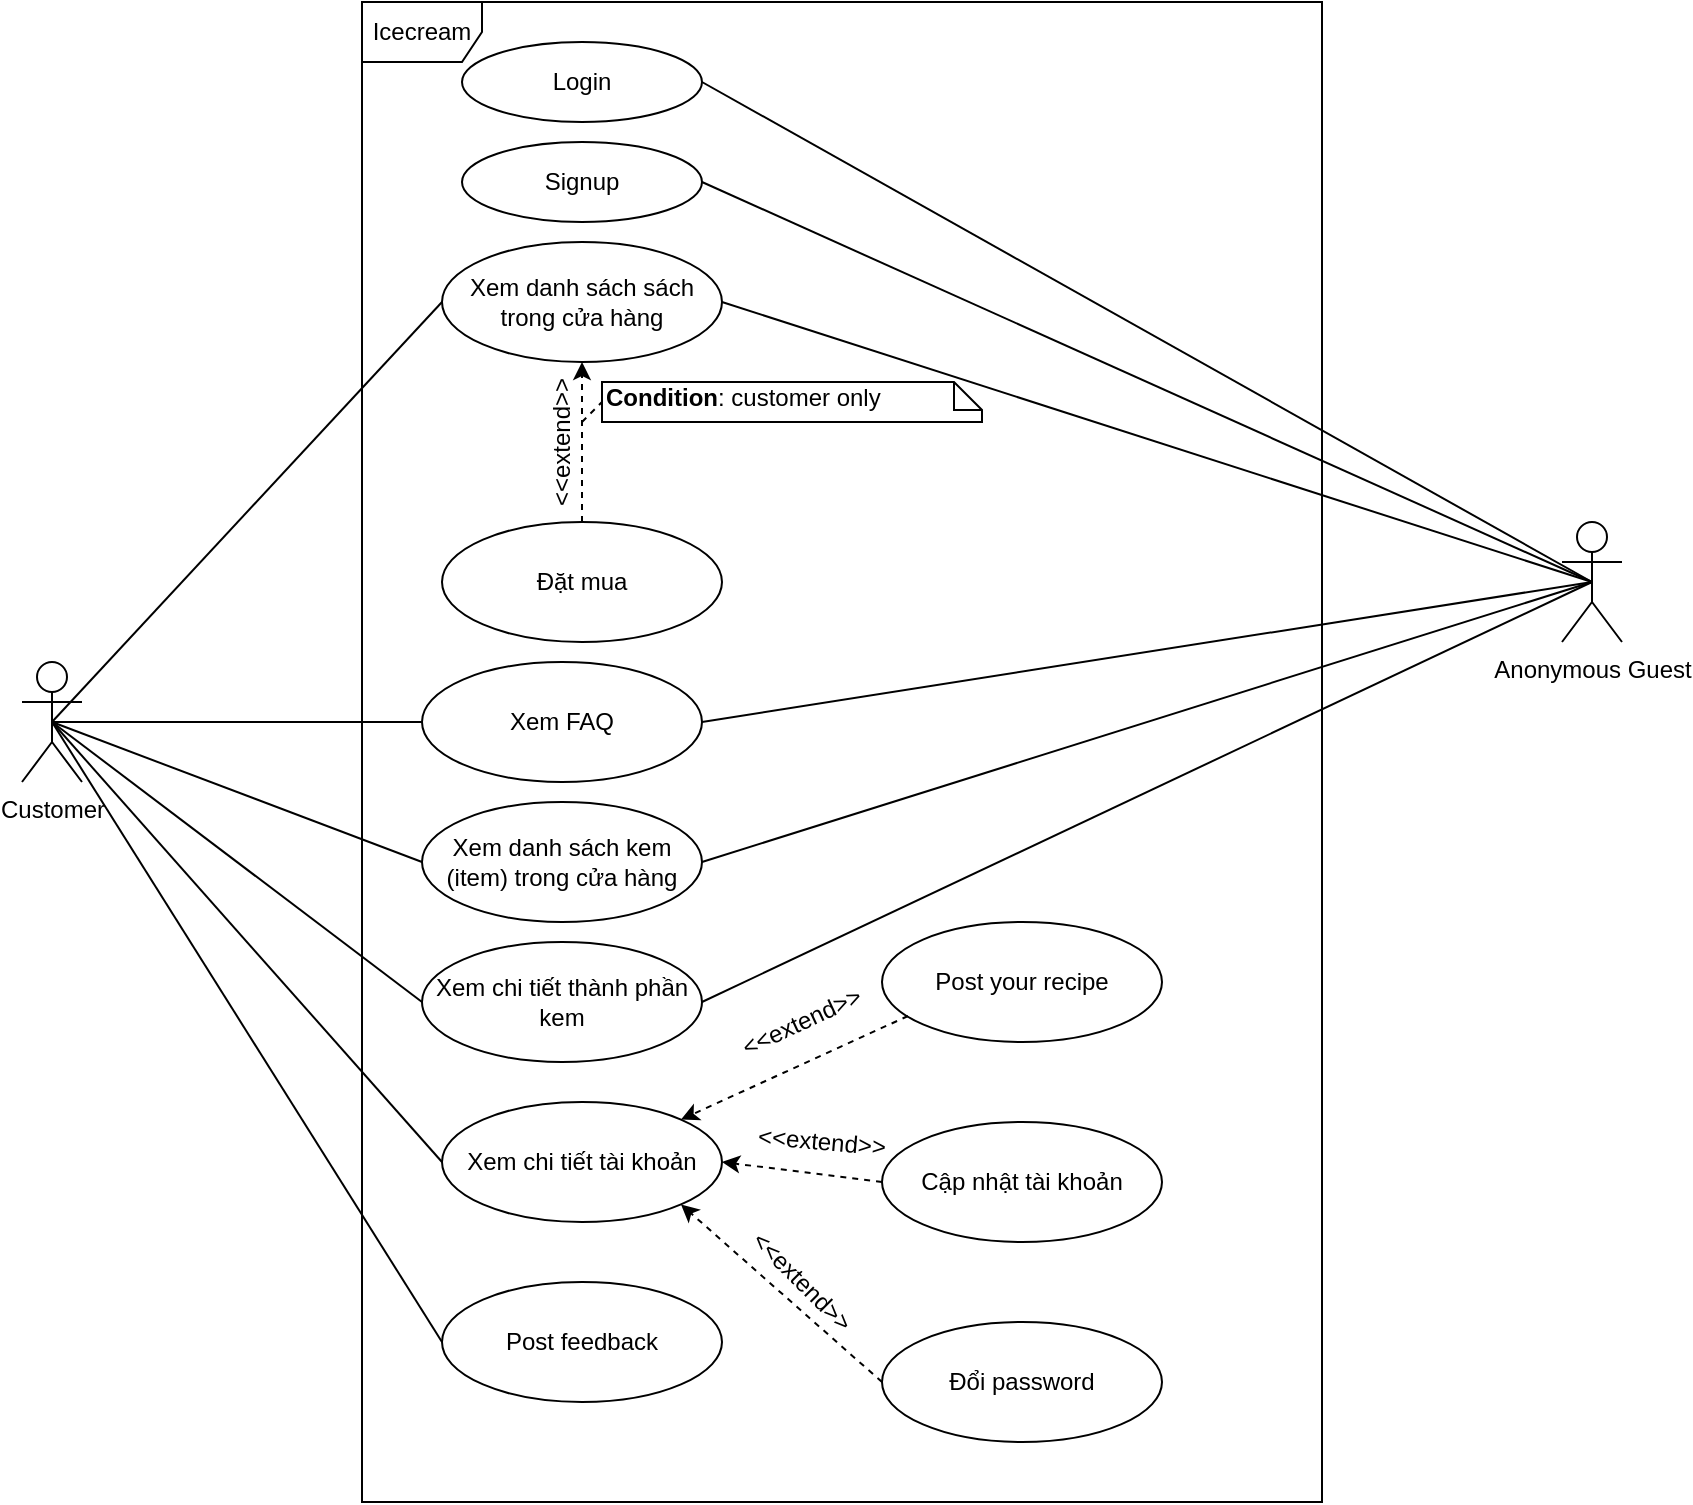 <mxfile version="13.7.9" type="device"><diagram id="n8R9qzl05N-T2WD6xA0J" name="Page-1"><mxGraphModel dx="868" dy="479" grid="1" gridSize="10" guides="1" tooltips="1" connect="1" arrows="1" fold="1" page="1" pageScale="1" pageWidth="850" pageHeight="1100" math="0" shadow="0"><root><mxCell id="0"/><mxCell id="1" parent="0"/><mxCell id="Mgb5q0xnN3SppXfnOw7O-1" value="Anonymous Guest" style="shape=umlActor;verticalLabelPosition=bottom;verticalAlign=top;html=1;" parent="1" vertex="1"><mxGeometry x="840" y="290" width="30" height="60" as="geometry"/></mxCell><mxCell id="Mgb5q0xnN3SppXfnOw7O-2" value="Customer" style="shape=umlActor;verticalLabelPosition=bottom;verticalAlign=top;html=1;" parent="1" vertex="1"><mxGeometry x="70" y="360" width="30" height="60" as="geometry"/></mxCell><mxCell id="Mgb5q0xnN3SppXfnOw7O-3" value="Icecream" style="shape=umlFrame;whiteSpace=wrap;html=1;" parent="1" vertex="1"><mxGeometry x="240" y="30" width="480" height="750" as="geometry"/></mxCell><mxCell id="Mgb5q0xnN3SppXfnOw7O-6" value="Login" style="ellipse;whiteSpace=wrap;html=1;" parent="1" vertex="1"><mxGeometry x="290" y="50" width="120" height="40" as="geometry"/></mxCell><mxCell id="Mgb5q0xnN3SppXfnOw7O-7" value="Signup" style="ellipse;whiteSpace=wrap;html=1;" parent="1" vertex="1"><mxGeometry x="290" y="100" width="120" height="40" as="geometry"/></mxCell><mxCell id="Mgb5q0xnN3SppXfnOw7O-8" value="Xem danh sách kem (item) trong cửa hàng" style="ellipse;whiteSpace=wrap;html=1;" parent="1" vertex="1"><mxGeometry x="270" y="430" width="140" height="60" as="geometry"/></mxCell><mxCell id="Mgb5q0xnN3SppXfnOw7O-10" value="Xem chi tiết thành phần kem" style="ellipse;whiteSpace=wrap;html=1;" parent="1" vertex="1"><mxGeometry x="270" y="500" width="140" height="60" as="geometry"/></mxCell><mxCell id="Mgb5q0xnN3SppXfnOw7O-11" value="Xem danh sách sách trong cửa hàng" style="ellipse;whiteSpace=wrap;html=1;" parent="1" vertex="1"><mxGeometry x="280" y="150" width="140" height="60" as="geometry"/></mxCell><mxCell id="Mgb5q0xnN3SppXfnOw7O-12" value="Xem chi tiết tài khoản" style="ellipse;whiteSpace=wrap;html=1;" parent="1" vertex="1"><mxGeometry x="280" y="580" width="140" height="60" as="geometry"/></mxCell><mxCell id="Mgb5q0xnN3SppXfnOw7O-13" value="Đổi password" style="ellipse;whiteSpace=wrap;html=1;" parent="1" vertex="1"><mxGeometry x="500" y="690" width="140" height="60" as="geometry"/></mxCell><mxCell id="Mgb5q0xnN3SppXfnOw7O-14" value="Đặt mua" style="ellipse;whiteSpace=wrap;html=1;" parent="1" vertex="1"><mxGeometry x="280" y="290" width="140" height="60" as="geometry"/></mxCell><mxCell id="Mgb5q0xnN3SppXfnOw7O-16" value="&amp;lt;&amp;lt;extend&amp;gt;&amp;gt;" style="text;html=1;strokeColor=none;fillColor=none;align=center;verticalAlign=middle;whiteSpace=wrap;rounded=0;rotation=5;" parent="1" vertex="1"><mxGeometry x="450" y="590" width="40" height="20" as="geometry"/></mxCell><mxCell id="Mgb5q0xnN3SppXfnOw7O-17" value="" style="endArrow=classic;html=1;entryX=1;entryY=1;entryDx=0;entryDy=0;exitX=0;exitY=0.5;exitDx=0;exitDy=0;dashed=1;" parent="1" source="Mgb5q0xnN3SppXfnOw7O-13" target="Mgb5q0xnN3SppXfnOw7O-12" edge="1"><mxGeometry width="50" height="50" relative="1" as="geometry"><mxPoint x="380" y="770" as="sourcePoint"/><mxPoint x="430" y="720" as="targetPoint"/></mxGeometry></mxCell><mxCell id="Mgb5q0xnN3SppXfnOw7O-18" value="Cập nhật tài khoản" style="ellipse;whiteSpace=wrap;html=1;" parent="1" vertex="1"><mxGeometry x="500" y="590" width="140" height="60" as="geometry"/></mxCell><mxCell id="Mgb5q0xnN3SppXfnOw7O-19" value="&amp;lt;&amp;lt;extend&amp;gt;&amp;gt;" style="text;html=1;strokeColor=none;fillColor=none;align=center;verticalAlign=middle;whiteSpace=wrap;rounded=0;rotation=45;" parent="1" vertex="1"><mxGeometry x="440" y="660" width="40" height="20" as="geometry"/></mxCell><mxCell id="Mgb5q0xnN3SppXfnOw7O-20" value="" style="endArrow=classic;html=1;entryX=1;entryY=0.5;entryDx=0;entryDy=0;exitX=0;exitY=0.5;exitDx=0;exitDy=0;dashed=1;" parent="1" source="Mgb5q0xnN3SppXfnOw7O-18" target="Mgb5q0xnN3SppXfnOw7O-12" edge="1"><mxGeometry width="50" height="50" relative="1" as="geometry"><mxPoint x="530" y="780" as="sourcePoint"/><mxPoint x="565.503" y="691.213" as="targetPoint"/></mxGeometry></mxCell><mxCell id="Mgb5q0xnN3SppXfnOw7O-21" value="Post your recipe" style="ellipse;whiteSpace=wrap;html=1;" parent="1" vertex="1"><mxGeometry x="500" y="490" width="140" height="60" as="geometry"/></mxCell><mxCell id="Mgb5q0xnN3SppXfnOw7O-22" value="&amp;lt;&amp;lt;extend&amp;gt;&amp;gt;" style="text;html=1;strokeColor=none;fillColor=none;align=center;verticalAlign=middle;whiteSpace=wrap;rounded=0;rotation=-25;" parent="1" vertex="1"><mxGeometry x="440" y="530" width="40" height="20" as="geometry"/></mxCell><mxCell id="Mgb5q0xnN3SppXfnOw7O-23" value="" style="endArrow=classic;html=1;entryX=1;entryY=0;entryDx=0;entryDy=0;dashed=1;" parent="1" target="Mgb5q0xnN3SppXfnOw7O-12" edge="1"><mxGeometry width="50" height="50" relative="1" as="geometry"><mxPoint x="513" y="537" as="sourcePoint"/><mxPoint x="765.503" y="681.213" as="targetPoint"/></mxGeometry></mxCell><mxCell id="Mgb5q0xnN3SppXfnOw7O-24" value="&amp;lt;&amp;lt;extend&amp;gt;&amp;gt;" style="text;html=1;strokeColor=none;fillColor=none;align=center;verticalAlign=middle;whiteSpace=wrap;rounded=0;rotation=-90;" parent="1" vertex="1"><mxGeometry x="320" y="240" width="40" height="20" as="geometry"/></mxCell><mxCell id="Mgb5q0xnN3SppXfnOw7O-25" value="" style="endArrow=classic;html=1;entryX=0.5;entryY=1;entryDx=0;entryDy=0;exitX=0.5;exitY=0;exitDx=0;exitDy=0;dashed=1;" parent="1" edge="1"><mxGeometry width="50" height="50" relative="1" as="geometry"><mxPoint x="350" y="290" as="sourcePoint"/><mxPoint x="350" y="210" as="targetPoint"/></mxGeometry></mxCell><mxCell id="Mgb5q0xnN3SppXfnOw7O-28" value="&lt;b&gt;Condition&lt;/b&gt;: customer only" style="shape=note;whiteSpace=wrap;html=1;size=14;verticalAlign=top;align=left;spacingTop=-6;" parent="1" vertex="1"><mxGeometry x="360" y="220" width="190" height="20" as="geometry"/></mxCell><mxCell id="Mgb5q0xnN3SppXfnOw7O-29" value="" style="endArrow=none;dashed=1;html=1;entryX=0;entryY=0.5;entryDx=0;entryDy=0;entryPerimeter=0;exitX=0.75;exitY=1;exitDx=0;exitDy=0;" parent="1" source="Mgb5q0xnN3SppXfnOw7O-24" target="Mgb5q0xnN3SppXfnOw7O-28" edge="1"><mxGeometry width="50" height="50" relative="1" as="geometry"><mxPoint x="200" y="380" as="sourcePoint"/><mxPoint x="250" y="330" as="targetPoint"/></mxGeometry></mxCell><mxCell id="Mgb5q0xnN3SppXfnOw7O-31" value="" style="endArrow=none;html=1;exitX=0.5;exitY=0.5;exitDx=0;exitDy=0;exitPerimeter=0;entryX=0;entryY=0.5;entryDx=0;entryDy=0;" parent="1" source="Mgb5q0xnN3SppXfnOw7O-2" target="Mgb5q0xnN3SppXfnOw7O-8" edge="1"><mxGeometry width="50" height="50" relative="1" as="geometry"><mxPoint x="510" y="310" as="sourcePoint"/><mxPoint x="560" y="260" as="targetPoint"/></mxGeometry></mxCell><mxCell id="Mgb5q0xnN3SppXfnOw7O-33" value="" style="endArrow=none;html=1;exitX=0.5;exitY=0.5;exitDx=0;exitDy=0;exitPerimeter=0;entryX=0;entryY=0.5;entryDx=0;entryDy=0;" parent="1" source="Mgb5q0xnN3SppXfnOw7O-2" target="Mgb5q0xnN3SppXfnOw7O-10" edge="1"><mxGeometry width="50" height="50" relative="1" as="geometry"><mxPoint x="125" y="300" as="sourcePoint"/><mxPoint x="260" y="220" as="targetPoint"/></mxGeometry></mxCell><mxCell id="Mgb5q0xnN3SppXfnOw7O-34" value="" style="endArrow=none;html=1;entryX=0;entryY=0.5;entryDx=0;entryDy=0;exitX=0.5;exitY=0.5;exitDx=0;exitDy=0;exitPerimeter=0;" parent="1" source="Mgb5q0xnN3SppXfnOw7O-2" target="Mgb5q0xnN3SppXfnOw7O-12" edge="1"><mxGeometry width="50" height="50" relative="1" as="geometry"><mxPoint x="150" y="430" as="sourcePoint"/><mxPoint x="190" y="410" as="targetPoint"/></mxGeometry></mxCell><mxCell id="Mgb5q0xnN3SppXfnOw7O-36" value="" style="endArrow=none;html=1;exitX=0.5;exitY=0.5;exitDx=0;exitDy=0;exitPerimeter=0;entryX=0;entryY=0.5;entryDx=0;entryDy=0;" parent="1" target="Mgb5q0xnN3SppXfnOw7O-11" edge="1"><mxGeometry width="50" height="50" relative="1" as="geometry"><mxPoint x="85" y="390" as="sourcePoint"/><mxPoint x="270" y="440" as="targetPoint"/></mxGeometry></mxCell><mxCell id="Mgb5q0xnN3SppXfnOw7O-37" value="" style="endArrow=none;html=1;exitX=0.5;exitY=0.5;exitDx=0;exitDy=0;exitPerimeter=0;entryX=1;entryY=0.5;entryDx=0;entryDy=0;" parent="1" source="Mgb5q0xnN3SppXfnOw7O-1" target="Mgb5q0xnN3SppXfnOw7O-11" edge="1"><mxGeometry width="50" height="50" relative="1" as="geometry"><mxPoint x="85" y="390" as="sourcePoint"/><mxPoint x="270" y="230" as="targetPoint"/></mxGeometry></mxCell><mxCell id="Mgb5q0xnN3SppXfnOw7O-38" value="" style="endArrow=none;html=1;exitX=0.5;exitY=0.5;exitDx=0;exitDy=0;exitPerimeter=0;entryX=1;entryY=0.5;entryDx=0;entryDy=0;" parent="1" source="Mgb5q0xnN3SppXfnOw7O-1" target="Mgb5q0xnN3SppXfnOw7O-7" edge="1"><mxGeometry width="50" height="50" relative="1" as="geometry"><mxPoint x="135" y="70" as="sourcePoint"/><mxPoint x="270" y="230" as="targetPoint"/></mxGeometry></mxCell><mxCell id="Mgb5q0xnN3SppXfnOw7O-39" value="" style="endArrow=none;html=1;exitX=0.5;exitY=0.5;exitDx=0;exitDy=0;exitPerimeter=0;entryX=1;entryY=0.5;entryDx=0;entryDy=0;" parent="1" source="Mgb5q0xnN3SppXfnOw7O-1" target="Mgb5q0xnN3SppXfnOw7O-6" edge="1"><mxGeometry width="50" height="50" relative="1" as="geometry"><mxPoint x="135" y="70" as="sourcePoint"/><mxPoint x="270.0" y="160" as="targetPoint"/></mxGeometry></mxCell><mxCell id="Mgb5q0xnN3SppXfnOw7O-40" value="" style="endArrow=none;html=1;exitX=0.5;exitY=0.5;exitDx=0;exitDy=0;exitPerimeter=0;entryX=1;entryY=0.5;entryDx=0;entryDy=0;" parent="1" source="Mgb5q0xnN3SppXfnOw7O-1" target="Mgb5q0xnN3SppXfnOw7O-8" edge="1"><mxGeometry width="50" height="50" relative="1" as="geometry"><mxPoint x="135" y="70" as="sourcePoint"/><mxPoint x="270" y="230" as="targetPoint"/></mxGeometry></mxCell><mxCell id="Mgb5q0xnN3SppXfnOw7O-41" value="" style="endArrow=none;html=1;exitX=0.5;exitY=0.5;exitDx=0;exitDy=0;exitPerimeter=0;entryX=1;entryY=0.5;entryDx=0;entryDy=0;" parent="1" source="Mgb5q0xnN3SppXfnOw7O-1" target="Mgb5q0xnN3SppXfnOw7O-10" edge="1"><mxGeometry width="50" height="50" relative="1" as="geometry"><mxPoint x="135" y="70" as="sourcePoint"/><mxPoint x="270" y="440" as="targetPoint"/></mxGeometry></mxCell><mxCell id="Mgb5q0xnN3SppXfnOw7O-42" value="Post feedback" style="ellipse;whiteSpace=wrap;html=1;" parent="1" vertex="1"><mxGeometry x="280" y="670" width="140" height="60" as="geometry"/></mxCell><mxCell id="Mgb5q0xnN3SppXfnOw7O-43" value="Xem FAQ" style="ellipse;whiteSpace=wrap;html=1;" parent="1" vertex="1"><mxGeometry x="270" y="360" width="140" height="60" as="geometry"/></mxCell><mxCell id="Mgb5q0xnN3SppXfnOw7O-44" value="" style="endArrow=none;html=1;exitX=0.5;exitY=0.5;exitDx=0;exitDy=0;exitPerimeter=0;entryX=0;entryY=0.5;entryDx=0;entryDy=0;" parent="1" target="Mgb5q0xnN3SppXfnOw7O-43" edge="1"><mxGeometry width="50" height="50" relative="1" as="geometry"><mxPoint x="85" y="390" as="sourcePoint"/><mxPoint x="270" y="460" as="targetPoint"/></mxGeometry></mxCell><mxCell id="Mgb5q0xnN3SppXfnOw7O-45" value="" style="endArrow=none;html=1;exitX=0.5;exitY=0.5;exitDx=0;exitDy=0;exitPerimeter=0;entryX=1;entryY=0.5;entryDx=0;entryDy=0;" parent="1" source="Mgb5q0xnN3SppXfnOw7O-1" target="Mgb5q0xnN3SppXfnOw7O-43" edge="1"><mxGeometry width="50" height="50" relative="1" as="geometry"><mxPoint x="135" y="70" as="sourcePoint"/><mxPoint x="270" y="390" as="targetPoint"/></mxGeometry></mxCell><mxCell id="Mgb5q0xnN3SppXfnOw7O-47" value="" style="endArrow=none;html=1;entryX=0;entryY=0.5;entryDx=0;entryDy=0;exitX=0.5;exitY=0.5;exitDx=0;exitDy=0;exitPerimeter=0;" parent="1" target="Mgb5q0xnN3SppXfnOw7O-42" edge="1"><mxGeometry width="50" height="50" relative="1" as="geometry"><mxPoint x="85" y="390" as="sourcePoint"/><mxPoint x="280" y="610" as="targetPoint"/></mxGeometry></mxCell></root></mxGraphModel></diagram></mxfile>